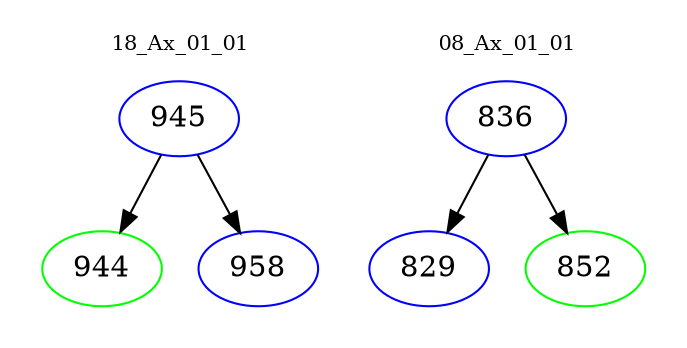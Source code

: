 digraph{
subgraph cluster_0 {
color = white
label = "18_Ax_01_01";
fontsize=10;
T0_945 [label="945", color="blue"]
T0_945 -> T0_944 [color="black"]
T0_944 [label="944", color="green"]
T0_945 -> T0_958 [color="black"]
T0_958 [label="958", color="blue"]
}
subgraph cluster_1 {
color = white
label = "08_Ax_01_01";
fontsize=10;
T1_836 [label="836", color="blue"]
T1_836 -> T1_829 [color="black"]
T1_829 [label="829", color="blue"]
T1_836 -> T1_852 [color="black"]
T1_852 [label="852", color="green"]
}
}
